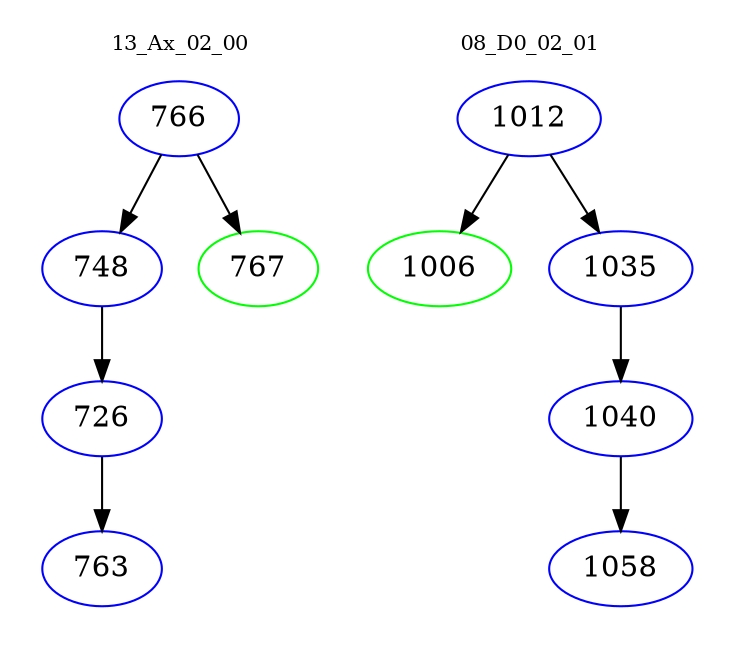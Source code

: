 digraph{
subgraph cluster_0 {
color = white
label = "13_Ax_02_00";
fontsize=10;
T0_766 [label="766", color="blue"]
T0_766 -> T0_748 [color="black"]
T0_748 [label="748", color="blue"]
T0_748 -> T0_726 [color="black"]
T0_726 [label="726", color="blue"]
T0_726 -> T0_763 [color="black"]
T0_763 [label="763", color="blue"]
T0_766 -> T0_767 [color="black"]
T0_767 [label="767", color="green"]
}
subgraph cluster_1 {
color = white
label = "08_D0_02_01";
fontsize=10;
T1_1012 [label="1012", color="blue"]
T1_1012 -> T1_1006 [color="black"]
T1_1006 [label="1006", color="green"]
T1_1012 -> T1_1035 [color="black"]
T1_1035 [label="1035", color="blue"]
T1_1035 -> T1_1040 [color="black"]
T1_1040 [label="1040", color="blue"]
T1_1040 -> T1_1058 [color="black"]
T1_1058 [label="1058", color="blue"]
}
}
